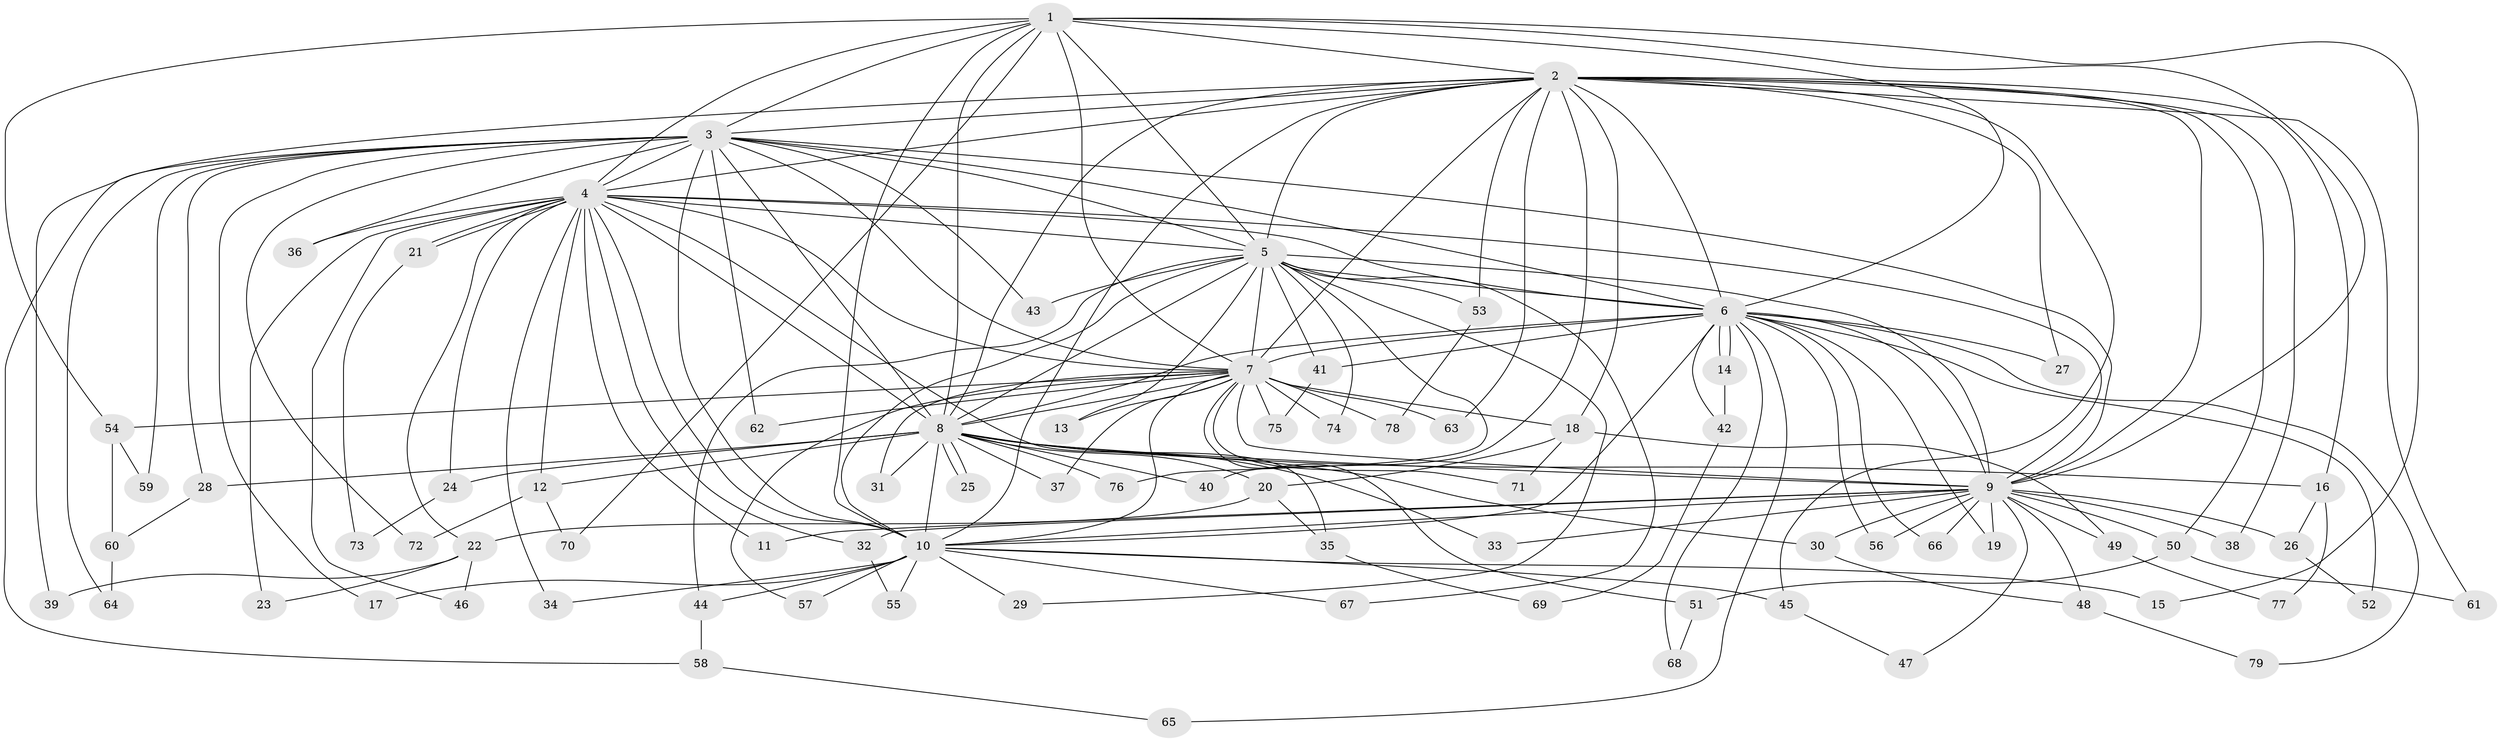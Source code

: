 // coarse degree distribution, {11: 0.025, 19: 0.025, 13: 0.025, 16: 0.075, 10: 0.025, 2: 0.425, 4: 0.1, 9: 0.025, 7: 0.025, 3: 0.175, 1: 0.025, 5: 0.025, 8: 0.025}
// Generated by graph-tools (version 1.1) at 2025/49/03/04/25 22:49:31]
// undirected, 79 vertices, 183 edges
graph export_dot {
  node [color=gray90,style=filled];
  1;
  2;
  3;
  4;
  5;
  6;
  7;
  8;
  9;
  10;
  11;
  12;
  13;
  14;
  15;
  16;
  17;
  18;
  19;
  20;
  21;
  22;
  23;
  24;
  25;
  26;
  27;
  28;
  29;
  30;
  31;
  32;
  33;
  34;
  35;
  36;
  37;
  38;
  39;
  40;
  41;
  42;
  43;
  44;
  45;
  46;
  47;
  48;
  49;
  50;
  51;
  52;
  53;
  54;
  55;
  56;
  57;
  58;
  59;
  60;
  61;
  62;
  63;
  64;
  65;
  66;
  67;
  68;
  69;
  70;
  71;
  72;
  73;
  74;
  75;
  76;
  77;
  78;
  79;
  1 -- 2;
  1 -- 3;
  1 -- 4;
  1 -- 5;
  1 -- 6;
  1 -- 7;
  1 -- 8;
  1 -- 9;
  1 -- 10;
  1 -- 15;
  1 -- 54;
  1 -- 70;
  2 -- 3;
  2 -- 4;
  2 -- 5;
  2 -- 6;
  2 -- 7;
  2 -- 8;
  2 -- 9;
  2 -- 10;
  2 -- 16;
  2 -- 18;
  2 -- 27;
  2 -- 38;
  2 -- 39;
  2 -- 40;
  2 -- 45;
  2 -- 50;
  2 -- 53;
  2 -- 61;
  2 -- 63;
  3 -- 4;
  3 -- 5;
  3 -- 6;
  3 -- 7;
  3 -- 8;
  3 -- 9;
  3 -- 10;
  3 -- 17;
  3 -- 28;
  3 -- 36;
  3 -- 43;
  3 -- 58;
  3 -- 59;
  3 -- 62;
  3 -- 64;
  3 -- 72;
  4 -- 5;
  4 -- 6;
  4 -- 7;
  4 -- 8;
  4 -- 9;
  4 -- 10;
  4 -- 11;
  4 -- 12;
  4 -- 21;
  4 -- 21;
  4 -- 22;
  4 -- 23;
  4 -- 24;
  4 -- 32;
  4 -- 34;
  4 -- 35;
  4 -- 36;
  4 -- 46;
  5 -- 6;
  5 -- 7;
  5 -- 8;
  5 -- 9;
  5 -- 10;
  5 -- 13;
  5 -- 29;
  5 -- 41;
  5 -- 43;
  5 -- 44;
  5 -- 53;
  5 -- 67;
  5 -- 74;
  5 -- 76;
  6 -- 7;
  6 -- 8;
  6 -- 9;
  6 -- 10;
  6 -- 14;
  6 -- 14;
  6 -- 19;
  6 -- 27;
  6 -- 41;
  6 -- 42;
  6 -- 52;
  6 -- 56;
  6 -- 65;
  6 -- 66;
  6 -- 68;
  6 -- 79;
  7 -- 8;
  7 -- 9;
  7 -- 10;
  7 -- 13;
  7 -- 18;
  7 -- 31;
  7 -- 37;
  7 -- 51;
  7 -- 54;
  7 -- 57;
  7 -- 62;
  7 -- 63;
  7 -- 71;
  7 -- 74;
  7 -- 75;
  7 -- 78;
  8 -- 9;
  8 -- 10;
  8 -- 12;
  8 -- 16;
  8 -- 20;
  8 -- 24;
  8 -- 25;
  8 -- 25;
  8 -- 28;
  8 -- 30;
  8 -- 31;
  8 -- 33;
  8 -- 37;
  8 -- 40;
  8 -- 76;
  9 -- 10;
  9 -- 11;
  9 -- 19;
  9 -- 26;
  9 -- 30;
  9 -- 32;
  9 -- 33;
  9 -- 38;
  9 -- 47;
  9 -- 48;
  9 -- 49;
  9 -- 50;
  9 -- 56;
  9 -- 66;
  10 -- 15;
  10 -- 17;
  10 -- 29;
  10 -- 34;
  10 -- 44;
  10 -- 45;
  10 -- 55;
  10 -- 57;
  10 -- 67;
  12 -- 70;
  12 -- 72;
  14 -- 42;
  16 -- 26;
  16 -- 77;
  18 -- 20;
  18 -- 49;
  18 -- 71;
  20 -- 22;
  20 -- 35;
  21 -- 73;
  22 -- 23;
  22 -- 39;
  22 -- 46;
  24 -- 73;
  26 -- 52;
  28 -- 60;
  30 -- 48;
  32 -- 55;
  35 -- 69;
  41 -- 75;
  42 -- 69;
  44 -- 58;
  45 -- 47;
  48 -- 79;
  49 -- 77;
  50 -- 51;
  50 -- 61;
  51 -- 68;
  53 -- 78;
  54 -- 59;
  54 -- 60;
  58 -- 65;
  60 -- 64;
}
